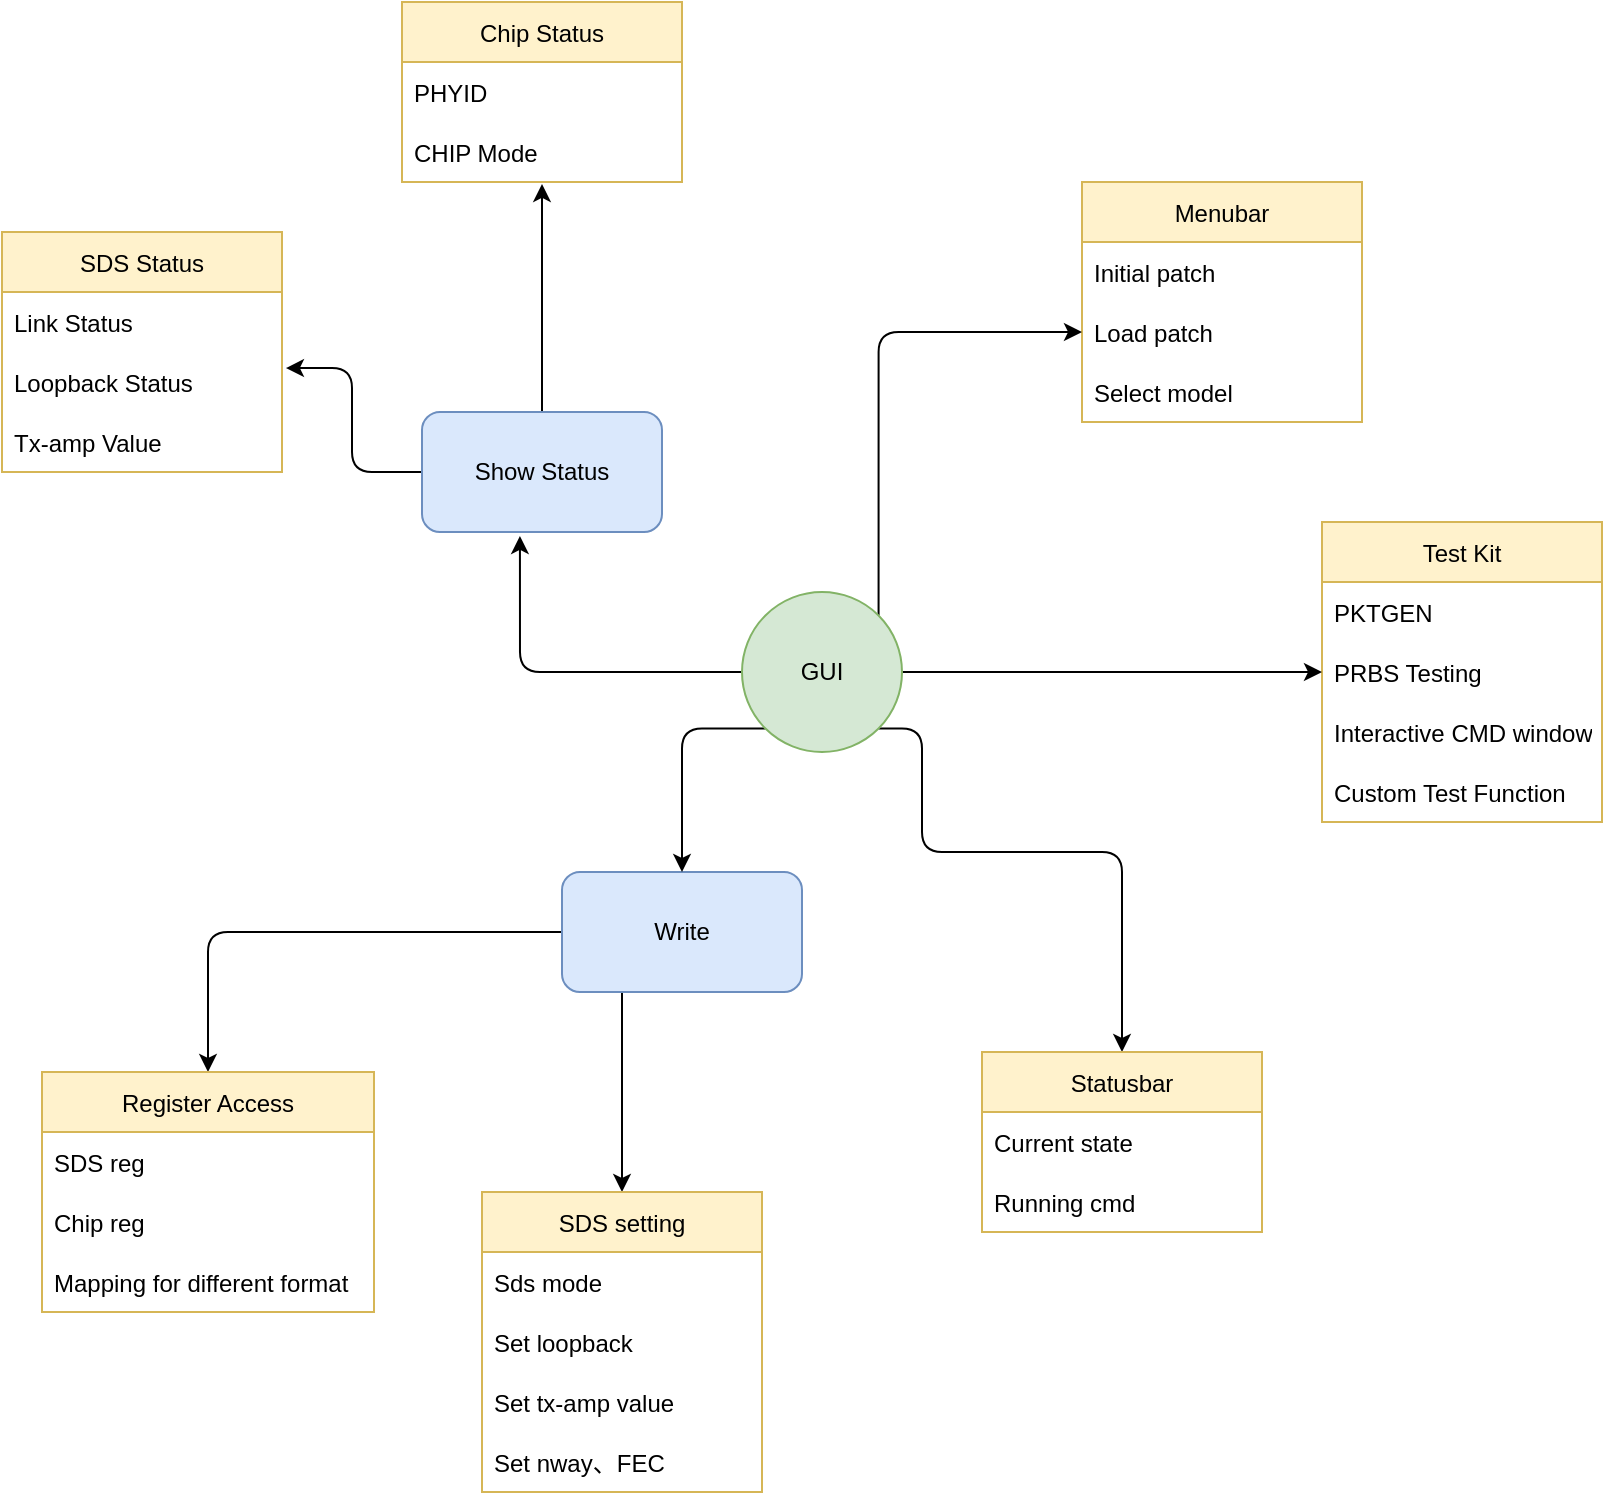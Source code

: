 <mxfile version="20.2.4" type="github">
  <diagram id="J76fuJRlwHI2TVzWreJ7" name="第1頁">
    <mxGraphModel dx="1422" dy="762" grid="1" gridSize="10" guides="1" tooltips="1" connect="1" arrows="1" fold="1" page="1" pageScale="1" pageWidth="827" pageHeight="1169" math="0" shadow="0">
      <root>
        <mxCell id="0" />
        <mxCell id="1" parent="0" />
        <mxCell id="sZxKiZrWVlgIqvtpK6fi-28" style="edgeStyle=orthogonalEdgeStyle;rounded=1;orthogonalLoop=1;jettySize=auto;html=1;exitX=0.5;exitY=0;exitDx=0;exitDy=0;entryX=0.5;entryY=1.033;entryDx=0;entryDy=0;entryPerimeter=0;" edge="1" parent="1" source="W18ncAf_VzFxUjAUfWTB-2" target="W18ncAf_VzFxUjAUfWTB-26">
          <mxGeometry relative="1" as="geometry" />
        </mxCell>
        <mxCell id="sZxKiZrWVlgIqvtpK6fi-29" style="edgeStyle=orthogonalEdgeStyle;rounded=1;orthogonalLoop=1;jettySize=auto;html=1;exitX=0;exitY=0.5;exitDx=0;exitDy=0;entryX=1.014;entryY=0.267;entryDx=0;entryDy=0;entryPerimeter=0;" edge="1" parent="1" source="W18ncAf_VzFxUjAUfWTB-2" target="W18ncAf_VzFxUjAUfWTB-30">
          <mxGeometry relative="1" as="geometry" />
        </mxCell>
        <mxCell id="W18ncAf_VzFxUjAUfWTB-2" value="Show Status" style="rounded=1;whiteSpace=wrap;html=1;fillColor=#dae8fc;strokeColor=#6c8ebf;" parent="1" vertex="1">
          <mxGeometry x="230" y="220" width="120" height="60" as="geometry" />
        </mxCell>
        <mxCell id="sZxKiZrWVlgIqvtpK6fi-26" style="edgeStyle=orthogonalEdgeStyle;rounded=1;orthogonalLoop=1;jettySize=auto;html=1;exitX=0;exitY=0.5;exitDx=0;exitDy=0;entryX=0.5;entryY=0;entryDx=0;entryDy=0;" edge="1" parent="1" source="W18ncAf_VzFxUjAUfWTB-3" target="sZxKiZrWVlgIqvtpK6fi-17">
          <mxGeometry relative="1" as="geometry" />
        </mxCell>
        <mxCell id="sZxKiZrWVlgIqvtpK6fi-27" style="edgeStyle=orthogonalEdgeStyle;rounded=1;orthogonalLoop=1;jettySize=auto;html=1;exitX=0.25;exitY=1;exitDx=0;exitDy=0;" edge="1" parent="1" source="W18ncAf_VzFxUjAUfWTB-3" target="sZxKiZrWVlgIqvtpK6fi-21">
          <mxGeometry relative="1" as="geometry" />
        </mxCell>
        <mxCell id="W18ncAf_VzFxUjAUfWTB-3" value="Write" style="rounded=1;whiteSpace=wrap;html=1;fillColor=#dae8fc;strokeColor=#6c8ebf;" parent="1" vertex="1">
          <mxGeometry x="300" y="450" width="120" height="60" as="geometry" />
        </mxCell>
        <mxCell id="W18ncAf_VzFxUjAUfWTB-24" value="Chip Status" style="swimlane;fontStyle=0;childLayout=stackLayout;horizontal=1;startSize=30;horizontalStack=0;resizeParent=1;resizeParentMax=0;resizeLast=0;collapsible=1;marginBottom=0;fillColor=#fff2cc;strokeColor=#d6b656;" parent="1" vertex="1">
          <mxGeometry x="220" y="15" width="140" height="90" as="geometry" />
        </mxCell>
        <mxCell id="W18ncAf_VzFxUjAUfWTB-25" value="PHYID" style="text;strokeColor=none;fillColor=none;align=left;verticalAlign=middle;spacingLeft=4;spacingRight=4;overflow=hidden;points=[[0,0.5],[1,0.5]];portConstraint=eastwest;rotatable=0;" parent="W18ncAf_VzFxUjAUfWTB-24" vertex="1">
          <mxGeometry y="30" width="140" height="30" as="geometry" />
        </mxCell>
        <mxCell id="W18ncAf_VzFxUjAUfWTB-26" value="CHIP Mode" style="text;strokeColor=none;fillColor=none;align=left;verticalAlign=middle;spacingLeft=4;spacingRight=4;overflow=hidden;points=[[0,0.5],[1,0.5]];portConstraint=eastwest;rotatable=0;" parent="W18ncAf_VzFxUjAUfWTB-24" vertex="1">
          <mxGeometry y="60" width="140" height="30" as="geometry" />
        </mxCell>
        <mxCell id="W18ncAf_VzFxUjAUfWTB-28" value="SDS Status" style="swimlane;fontStyle=0;childLayout=stackLayout;horizontal=1;startSize=30;horizontalStack=0;resizeParent=1;resizeParentMax=0;resizeLast=0;collapsible=1;marginBottom=0;fillColor=#fff2cc;strokeColor=#d6b656;" parent="1" vertex="1">
          <mxGeometry x="20" y="130" width="140" height="120" as="geometry" />
        </mxCell>
        <mxCell id="W18ncAf_VzFxUjAUfWTB-29" value="Link Status" style="text;strokeColor=none;fillColor=none;align=left;verticalAlign=middle;spacingLeft=4;spacingRight=4;overflow=hidden;points=[[0,0.5],[1,0.5]];portConstraint=eastwest;rotatable=0;" parent="W18ncAf_VzFxUjAUfWTB-28" vertex="1">
          <mxGeometry y="30" width="140" height="30" as="geometry" />
        </mxCell>
        <mxCell id="W18ncAf_VzFxUjAUfWTB-30" value="Loopback Status" style="text;strokeColor=none;fillColor=none;align=left;verticalAlign=middle;spacingLeft=4;spacingRight=4;overflow=hidden;points=[[0,0.5],[1,0.5]];portConstraint=eastwest;rotatable=0;" parent="W18ncAf_VzFxUjAUfWTB-28" vertex="1">
          <mxGeometry y="60" width="140" height="30" as="geometry" />
        </mxCell>
        <mxCell id="W18ncAf_VzFxUjAUfWTB-31" value="Tx-amp Value" style="text;strokeColor=none;fillColor=none;align=left;verticalAlign=middle;spacingLeft=4;spacingRight=4;overflow=hidden;points=[[0,0.5],[1,0.5]];portConstraint=eastwest;rotatable=0;" parent="W18ncAf_VzFxUjAUfWTB-28" vertex="1">
          <mxGeometry y="90" width="140" height="30" as="geometry" />
        </mxCell>
        <mxCell id="sZxKiZrWVlgIqvtpK6fi-3" value="Test Kit" style="swimlane;fontStyle=0;childLayout=stackLayout;horizontal=1;startSize=30;horizontalStack=0;resizeParent=1;resizeParentMax=0;resizeLast=0;collapsible=1;marginBottom=0;fillColor=#fff2cc;strokeColor=#d6b656;" vertex="1" parent="1">
          <mxGeometry x="680" y="275" width="140" height="150" as="geometry" />
        </mxCell>
        <mxCell id="sZxKiZrWVlgIqvtpK6fi-4" value="PKTGEN" style="text;strokeColor=none;fillColor=none;align=left;verticalAlign=middle;spacingLeft=4;spacingRight=4;overflow=hidden;points=[[0,0.5],[1,0.5]];portConstraint=eastwest;rotatable=0;" vertex="1" parent="sZxKiZrWVlgIqvtpK6fi-3">
          <mxGeometry y="30" width="140" height="30" as="geometry" />
        </mxCell>
        <mxCell id="sZxKiZrWVlgIqvtpK6fi-5" value="PRBS Testing" style="text;strokeColor=none;fillColor=none;align=left;verticalAlign=middle;spacingLeft=4;spacingRight=4;overflow=hidden;points=[[0,0.5],[1,0.5]];portConstraint=eastwest;rotatable=0;" vertex="1" parent="sZxKiZrWVlgIqvtpK6fi-3">
          <mxGeometry y="60" width="140" height="30" as="geometry" />
        </mxCell>
        <mxCell id="sZxKiZrWVlgIqvtpK6fi-6" value="Interactive CMD window" style="text;strokeColor=none;fillColor=none;align=left;verticalAlign=middle;spacingLeft=4;spacingRight=4;overflow=hidden;points=[[0,0.5],[1,0.5]];portConstraint=eastwest;rotatable=0;" vertex="1" parent="sZxKiZrWVlgIqvtpK6fi-3">
          <mxGeometry y="90" width="140" height="30" as="geometry" />
        </mxCell>
        <mxCell id="sZxKiZrWVlgIqvtpK6fi-7" value="Custom Test Function" style="text;strokeColor=none;fillColor=none;align=left;verticalAlign=middle;spacingLeft=4;spacingRight=4;overflow=hidden;points=[[0,0.5],[1,0.5]];portConstraint=eastwest;rotatable=0;" vertex="1" parent="sZxKiZrWVlgIqvtpK6fi-3">
          <mxGeometry y="120" width="140" height="30" as="geometry" />
        </mxCell>
        <mxCell id="sZxKiZrWVlgIqvtpK6fi-8" value="Menubar" style="swimlane;fontStyle=0;childLayout=stackLayout;horizontal=1;startSize=30;horizontalStack=0;resizeParent=1;resizeParentMax=0;resizeLast=0;collapsible=1;marginBottom=0;fillColor=#fff2cc;strokeColor=#d6b656;" vertex="1" parent="1">
          <mxGeometry x="560" y="105" width="140" height="120" as="geometry" />
        </mxCell>
        <mxCell id="sZxKiZrWVlgIqvtpK6fi-9" value="Initial patch" style="text;strokeColor=none;fillColor=none;align=left;verticalAlign=middle;spacingLeft=4;spacingRight=4;overflow=hidden;points=[[0,0.5],[1,0.5]];portConstraint=eastwest;rotatable=0;" vertex="1" parent="sZxKiZrWVlgIqvtpK6fi-8">
          <mxGeometry y="30" width="140" height="30" as="geometry" />
        </mxCell>
        <mxCell id="sZxKiZrWVlgIqvtpK6fi-10" value="Load patch" style="text;strokeColor=none;fillColor=none;align=left;verticalAlign=middle;spacingLeft=4;spacingRight=4;overflow=hidden;points=[[0,0.5],[1,0.5]];portConstraint=eastwest;rotatable=0;" vertex="1" parent="sZxKiZrWVlgIqvtpK6fi-8">
          <mxGeometry y="60" width="140" height="30" as="geometry" />
        </mxCell>
        <mxCell id="sZxKiZrWVlgIqvtpK6fi-11" value="Select model" style="text;strokeColor=none;fillColor=none;align=left;verticalAlign=middle;spacingLeft=4;spacingRight=4;overflow=hidden;points=[[0,0.5],[1,0.5]];portConstraint=eastwest;rotatable=0;" vertex="1" parent="sZxKiZrWVlgIqvtpK6fi-8">
          <mxGeometry y="90" width="140" height="30" as="geometry" />
        </mxCell>
        <mxCell id="sZxKiZrWVlgIqvtpK6fi-30" style="edgeStyle=orthogonalEdgeStyle;rounded=1;orthogonalLoop=1;jettySize=auto;html=1;exitX=0;exitY=0.5;exitDx=0;exitDy=0;entryX=0.408;entryY=1.033;entryDx=0;entryDy=0;entryPerimeter=0;" edge="1" parent="1" source="sZxKiZrWVlgIqvtpK6fi-12" target="W18ncAf_VzFxUjAUfWTB-2">
          <mxGeometry relative="1" as="geometry">
            <Array as="points">
              <mxPoint x="279" y="350" />
            </Array>
          </mxGeometry>
        </mxCell>
        <mxCell id="sZxKiZrWVlgIqvtpK6fi-31" style="edgeStyle=orthogonalEdgeStyle;rounded=1;orthogonalLoop=1;jettySize=auto;html=1;exitX=0;exitY=1;exitDx=0;exitDy=0;entryX=0.5;entryY=0;entryDx=0;entryDy=0;" edge="1" parent="1" source="sZxKiZrWVlgIqvtpK6fi-12" target="W18ncAf_VzFxUjAUfWTB-3">
          <mxGeometry relative="1" as="geometry">
            <Array as="points">
              <mxPoint x="360" y="378" />
            </Array>
          </mxGeometry>
        </mxCell>
        <mxCell id="sZxKiZrWVlgIqvtpK6fi-51" style="edgeStyle=orthogonalEdgeStyle;rounded=1;orthogonalLoop=1;jettySize=auto;html=1;exitX=1;exitY=0.5;exitDx=0;exitDy=0;entryX=0;entryY=0.5;entryDx=0;entryDy=0;" edge="1" parent="1" source="sZxKiZrWVlgIqvtpK6fi-12" target="sZxKiZrWVlgIqvtpK6fi-5">
          <mxGeometry relative="1" as="geometry" />
        </mxCell>
        <mxCell id="sZxKiZrWVlgIqvtpK6fi-52" style="edgeStyle=orthogonalEdgeStyle;rounded=1;orthogonalLoop=1;jettySize=auto;html=1;exitX=1;exitY=1;exitDx=0;exitDy=0;entryX=0.5;entryY=0;entryDx=0;entryDy=0;" edge="1" parent="1" source="sZxKiZrWVlgIqvtpK6fi-12" target="sZxKiZrWVlgIqvtpK6fi-13">
          <mxGeometry relative="1" as="geometry">
            <Array as="points">
              <mxPoint x="480" y="378" />
              <mxPoint x="480" y="440" />
              <mxPoint x="580" y="440" />
            </Array>
          </mxGeometry>
        </mxCell>
        <mxCell id="sZxKiZrWVlgIqvtpK6fi-53" style="edgeStyle=orthogonalEdgeStyle;rounded=1;orthogonalLoop=1;jettySize=auto;html=1;exitX=1;exitY=0;exitDx=0;exitDy=0;entryX=0;entryY=0.5;entryDx=0;entryDy=0;" edge="1" parent="1" source="sZxKiZrWVlgIqvtpK6fi-12" target="sZxKiZrWVlgIqvtpK6fi-10">
          <mxGeometry relative="1" as="geometry" />
        </mxCell>
        <mxCell id="sZxKiZrWVlgIqvtpK6fi-12" value="GUI" style="ellipse;whiteSpace=wrap;html=1;aspect=fixed;fillColor=#d5e8d4;strokeColor=#82b366;" vertex="1" parent="1">
          <mxGeometry x="390" y="310" width="80" height="80" as="geometry" />
        </mxCell>
        <mxCell id="sZxKiZrWVlgIqvtpK6fi-13" value="Statusbar" style="swimlane;fontStyle=0;childLayout=stackLayout;horizontal=1;startSize=30;horizontalStack=0;resizeParent=1;resizeParentMax=0;resizeLast=0;collapsible=1;marginBottom=0;fillColor=#fff2cc;strokeColor=#d6b656;" vertex="1" parent="1">
          <mxGeometry x="510" y="540" width="140" height="90" as="geometry" />
        </mxCell>
        <mxCell id="sZxKiZrWVlgIqvtpK6fi-14" value="Current state" style="text;strokeColor=none;fillColor=none;align=left;verticalAlign=middle;spacingLeft=4;spacingRight=4;overflow=hidden;points=[[0,0.5],[1,0.5]];portConstraint=eastwest;rotatable=0;" vertex="1" parent="sZxKiZrWVlgIqvtpK6fi-13">
          <mxGeometry y="30" width="140" height="30" as="geometry" />
        </mxCell>
        <mxCell id="sZxKiZrWVlgIqvtpK6fi-15" value="Running cmd" style="text;strokeColor=none;fillColor=none;align=left;verticalAlign=middle;spacingLeft=4;spacingRight=4;overflow=hidden;points=[[0,0.5],[1,0.5]];portConstraint=eastwest;rotatable=0;" vertex="1" parent="sZxKiZrWVlgIqvtpK6fi-13">
          <mxGeometry y="60" width="140" height="30" as="geometry" />
        </mxCell>
        <mxCell id="sZxKiZrWVlgIqvtpK6fi-17" value="Register Access" style="swimlane;fontStyle=0;childLayout=stackLayout;horizontal=1;startSize=30;horizontalStack=0;resizeParent=1;resizeParentMax=0;resizeLast=0;collapsible=1;marginBottom=0;fillColor=#fff2cc;strokeColor=#d6b656;" vertex="1" parent="1">
          <mxGeometry x="40" y="550" width="166" height="120" as="geometry" />
        </mxCell>
        <mxCell id="sZxKiZrWVlgIqvtpK6fi-18" value="SDS reg" style="text;strokeColor=none;fillColor=none;align=left;verticalAlign=middle;spacingLeft=4;spacingRight=4;overflow=hidden;points=[[0,0.5],[1,0.5]];portConstraint=eastwest;rotatable=0;" vertex="1" parent="sZxKiZrWVlgIqvtpK6fi-17">
          <mxGeometry y="30" width="166" height="30" as="geometry" />
        </mxCell>
        <mxCell id="sZxKiZrWVlgIqvtpK6fi-19" value="Chip reg " style="text;strokeColor=none;fillColor=none;align=left;verticalAlign=middle;spacingLeft=4;spacingRight=4;overflow=hidden;points=[[0,0.5],[1,0.5]];portConstraint=eastwest;rotatable=0;" vertex="1" parent="sZxKiZrWVlgIqvtpK6fi-17">
          <mxGeometry y="60" width="166" height="30" as="geometry" />
        </mxCell>
        <mxCell id="sZxKiZrWVlgIqvtpK6fi-20" value="Mapping for different format" style="text;strokeColor=none;fillColor=none;align=left;verticalAlign=middle;spacingLeft=4;spacingRight=4;overflow=hidden;points=[[0,0.5],[1,0.5]];portConstraint=eastwest;rotatable=0;" vertex="1" parent="sZxKiZrWVlgIqvtpK6fi-17">
          <mxGeometry y="90" width="166" height="30" as="geometry" />
        </mxCell>
        <mxCell id="sZxKiZrWVlgIqvtpK6fi-21" value="SDS setting" style="swimlane;fontStyle=0;childLayout=stackLayout;horizontal=1;startSize=30;horizontalStack=0;resizeParent=1;resizeParentMax=0;resizeLast=0;collapsible=1;marginBottom=0;fillColor=#fff2cc;strokeColor=#d6b656;" vertex="1" parent="1">
          <mxGeometry x="260" y="610" width="140" height="150" as="geometry" />
        </mxCell>
        <mxCell id="sZxKiZrWVlgIqvtpK6fi-22" value="Sds mode" style="text;strokeColor=none;fillColor=none;align=left;verticalAlign=middle;spacingLeft=4;spacingRight=4;overflow=hidden;points=[[0,0.5],[1,0.5]];portConstraint=eastwest;rotatable=0;" vertex="1" parent="sZxKiZrWVlgIqvtpK6fi-21">
          <mxGeometry y="30" width="140" height="30" as="geometry" />
        </mxCell>
        <mxCell id="sZxKiZrWVlgIqvtpK6fi-23" value="Set loopback" style="text;strokeColor=none;fillColor=none;align=left;verticalAlign=middle;spacingLeft=4;spacingRight=4;overflow=hidden;points=[[0,0.5],[1,0.5]];portConstraint=eastwest;rotatable=0;" vertex="1" parent="sZxKiZrWVlgIqvtpK6fi-21">
          <mxGeometry y="60" width="140" height="30" as="geometry" />
        </mxCell>
        <mxCell id="sZxKiZrWVlgIqvtpK6fi-24" value="Set tx-amp value" style="text;strokeColor=none;fillColor=none;align=left;verticalAlign=middle;spacingLeft=4;spacingRight=4;overflow=hidden;points=[[0,0.5],[1,0.5]];portConstraint=eastwest;rotatable=0;" vertex="1" parent="sZxKiZrWVlgIqvtpK6fi-21">
          <mxGeometry y="90" width="140" height="30" as="geometry" />
        </mxCell>
        <mxCell id="sZxKiZrWVlgIqvtpK6fi-25" value="Set nway、FEC" style="text;strokeColor=none;fillColor=none;align=left;verticalAlign=middle;spacingLeft=4;spacingRight=4;overflow=hidden;points=[[0,0.5],[1,0.5]];portConstraint=eastwest;rotatable=0;" vertex="1" parent="sZxKiZrWVlgIqvtpK6fi-21">
          <mxGeometry y="120" width="140" height="30" as="geometry" />
        </mxCell>
      </root>
    </mxGraphModel>
  </diagram>
</mxfile>

